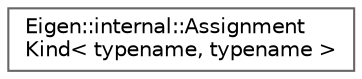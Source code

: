 digraph "Graphical Class Hierarchy"
{
 // LATEX_PDF_SIZE
  bgcolor="transparent";
  edge [fontname=Helvetica,fontsize=10,labelfontname=Helvetica,labelfontsize=10];
  node [fontname=Helvetica,fontsize=10,shape=box,height=0.2,width=0.4];
  rankdir="LR";
  Node0 [id="Node000000",label="Eigen::internal::Assignment\lKind\< typename, typename \>",height=0.2,width=0.4,color="grey40", fillcolor="white", style="filled",URL="$structEigen_1_1internal_1_1AssignmentKind.html",tooltip=" "];
}
